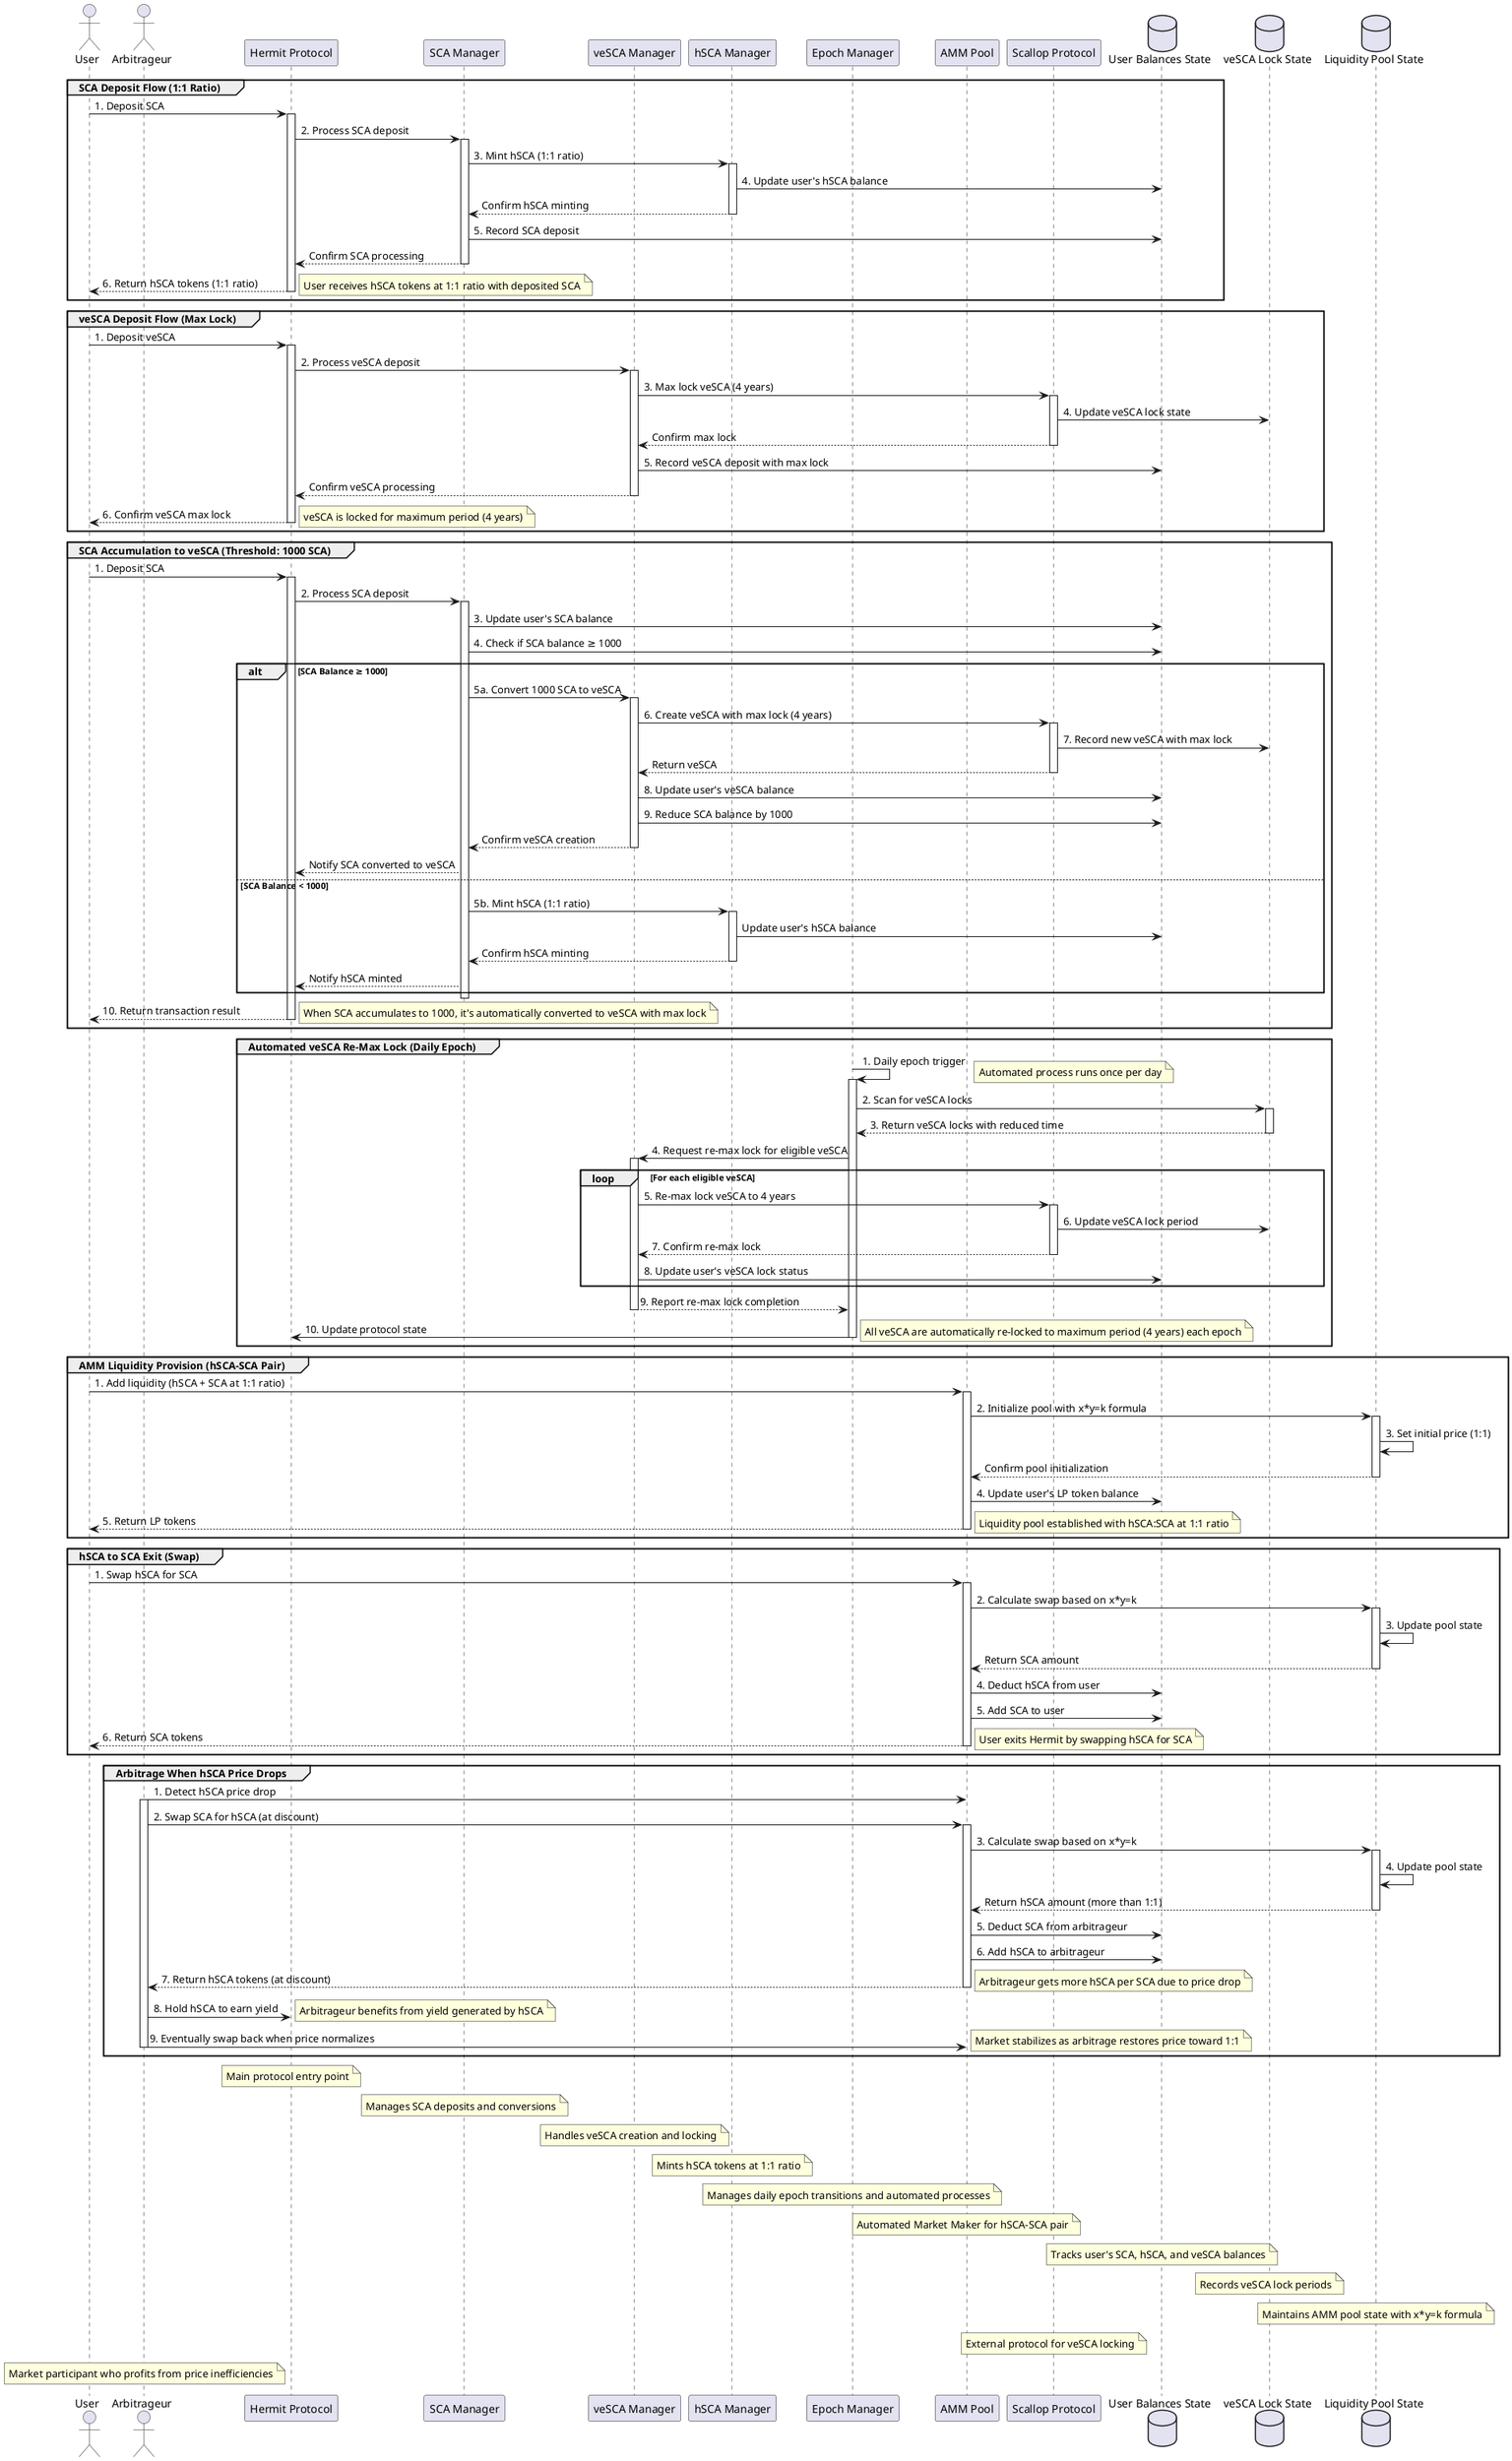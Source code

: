 @startuml Hermit SCA and veSCA Deposit Flow Sequence

' Define participants
actor User
actor "Arbitrageur" as Arbitrageur
participant "Hermit Protocol" as Hermit
participant "SCA Manager" as SCAManager
participant "veSCA Manager" as vESCAManager
participant "hSCA Manager" as hSCAManager
participant "Epoch Manager" as EpochManager
participant "AMM Pool" as AMMPool
participant "Scallop Protocol" as Scallop
database "User Balances State" as UserBalances
database "veSCA Lock State" as vESCALockState
database "Liquidity Pool State" as LiquidityPoolState

' Style
skinparam sequence {
    ParticipantBackgroundColor LightBlue
    ActorBackgroundColor LightGreen
    DatabaseBackgroundColor LightPink
    LifeLineColor Gray
    BorderColor Black
}

' SCA Deposit Flow
group SCA Deposit Flow (1:1 Ratio)
    User -> Hermit: 1. Deposit SCA
    activate Hermit
    
    Hermit -> SCAManager: 2. Process SCA deposit
    activate SCAManager
    
    SCAManager -> hSCAManager: 3. Mint hSCA (1:1 ratio)
    activate hSCAManager
    
    hSCAManager -> UserBalances: 4. Update user's hSCA balance
    hSCAManager --> SCAManager: Confirm hSCA minting
    deactivate hSCAManager
    
    SCAManager -> UserBalances: 5. Record SCA deposit
    SCAManager --> Hermit: Confirm SCA processing
    deactivate SCAManager
    
    Hermit --> User: 6. Return hSCA tokens (1:1 ratio)
    deactivate Hermit
    
    note right: User receives hSCA tokens at 1:1 ratio with deposited SCA
end

' veSCA Deposit Flow
group veSCA Deposit Flow (Max Lock)
    User -> Hermit: 1. Deposit veSCA
    activate Hermit
    
    Hermit -> vESCAManager: 2. Process veSCA deposit
    activate vESCAManager
    
    vESCAManager -> Scallop: 3. Max lock veSCA (4 years)
    activate Scallop
    
    Scallop -> vESCALockState: 4. Update veSCA lock state
    Scallop --> vESCAManager: Confirm max lock
    deactivate Scallop
    
    vESCAManager -> UserBalances: 5. Record veSCA deposit with max lock
    vESCAManager --> Hermit: Confirm veSCA processing
    deactivate vESCAManager
    
    Hermit --> User: 6. Confirm veSCA max lock
    deactivate Hermit
    
    note right: veSCA is locked for maximum period (4 years)
end

' SCA Accumulation Flow
group SCA Accumulation to veSCA (Threshold: 1000 SCA)
    User -> Hermit: 1. Deposit SCA
    activate Hermit
    
    Hermit -> SCAManager: 2. Process SCA deposit
    activate SCAManager
    
    SCAManager -> UserBalances: 3. Update user's SCA balance
    
    SCAManager -> UserBalances: 4. Check if SCA balance ≥ 1000
    
    alt SCA Balance ≥ 1000
        SCAManager -> vESCAManager: 5a. Convert 1000 SCA to veSCA
        activate vESCAManager
        
        vESCAManager -> Scallop: 6. Create veSCA with max lock (4 years)
        activate Scallop
        
        Scallop -> vESCALockState: 7. Record new veSCA with max lock
        Scallop --> vESCAManager: Return veSCA
        deactivate Scallop
        
        vESCAManager -> UserBalances: 8. Update user's veSCA balance
        vESCAManager -> UserBalances: 9. Reduce SCA balance by 1000
        
        vESCAManager --> SCAManager: Confirm veSCA creation
        deactivate vESCAManager
        
        SCAManager --> Hermit: Notify SCA converted to veSCA
    else SCA Balance < 1000
        SCAManager -> hSCAManager: 5b. Mint hSCA (1:1 ratio)
        activate hSCAManager
        
        hSCAManager -> UserBalances: Update user's hSCA balance
        hSCAManager --> SCAManager: Confirm hSCA minting
        deactivate hSCAManager
        
        SCAManager --> Hermit: Notify hSCA minted
    end
    
    deactivate SCAManager
    Hermit --> User: 10. Return transaction result
    deactivate Hermit
    
    note right: When SCA accumulates to 1000, it's automatically converted to veSCA with max lock
end

' Automated veSCA Re-Max Lock Flow
group Automated veSCA Re-Max Lock (Daily Epoch)
    EpochManager -> EpochManager: 1. Daily epoch trigger
    activate EpochManager
    note right: Automated process runs once per day
    
    EpochManager -> vESCALockState: 2. Scan for veSCA locks
    activate vESCALockState
    
    vESCALockState --> EpochManager: 3. Return veSCA locks with reduced time
    deactivate vESCALockState
    
    EpochManager -> vESCAManager: 4. Request re-max lock for eligible veSCA
    activate vESCAManager
    
    loop For each eligible veSCA
        vESCAManager -> Scallop: 5. Re-max lock veSCA to 4 years
        activate Scallop
        
        Scallop -> vESCALockState: 6. Update veSCA lock period
        Scallop --> vESCAManager: 7. Confirm re-max lock
        deactivate Scallop
        
        vESCAManager -> UserBalances: 8. Update user's veSCA lock status
    end
    
    vESCAManager --> EpochManager: 9. Report re-max lock completion
    deactivate vESCAManager
    
    EpochManager -> Hermit: 10. Update protocol state
    deactivate EpochManager
    
    note right: All veSCA are automatically re-locked to maximum period (4 years) each epoch
end

' AMM Liquidity Provision Flow
group AMM Liquidity Provision (hSCA-SCA Pair)
    User -> AMMPool: 1. Add liquidity (hSCA + SCA at 1:1 ratio)
    activate AMMPool
    
    AMMPool -> LiquidityPoolState: 2. Initialize pool with x*y=k formula
    activate LiquidityPoolState
    
    LiquidityPoolState -> LiquidityPoolState: 3. Set initial price (1:1)
    LiquidityPoolState --> AMMPool: Confirm pool initialization
    deactivate LiquidityPoolState
    
    AMMPool -> UserBalances: 4. Update user's LP token balance
    AMMPool --> User: 5. Return LP tokens
    deactivate AMMPool
    
    note right: Liquidity pool established with hSCA:SCA at 1:1 ratio
end

' hSCA to SCA Exit Flow
group hSCA to SCA Exit (Swap)
    User -> AMMPool: 1. Swap hSCA for SCA
    activate AMMPool
    
    AMMPool -> LiquidityPoolState: 2. Calculate swap based on x*y=k
    activate LiquidityPoolState
    
    LiquidityPoolState -> LiquidityPoolState: 3. Update pool state
    LiquidityPoolState --> AMMPool: Return SCA amount
    deactivate LiquidityPoolState
    
    AMMPool -> UserBalances: 4. Deduct hSCA from user
    AMMPool -> UserBalances: 5. Add SCA to user
    
    AMMPool --> User: 6. Return SCA tokens
    deactivate AMMPool
    
    note right: User exits Hermit by swapping hSCA for SCA
end

' Arbitrage Flow (When hSCA Price Drops)
group Arbitrage When hSCA Price Drops
    Arbitrageur -> AMMPool: 1. Detect hSCA price drop
    activate Arbitrageur
    
    Arbitrageur -> AMMPool: 2. Swap SCA for hSCA (at discount)
    activate AMMPool
    
    AMMPool -> LiquidityPoolState: 3. Calculate swap based on x*y=k
    activate LiquidityPoolState
    
    LiquidityPoolState -> LiquidityPoolState: 4. Update pool state
    LiquidityPoolState --> AMMPool: Return hSCA amount (more than 1:1)
    deactivate LiquidityPoolState
    
    AMMPool -> UserBalances: 5. Deduct SCA from arbitrageur
    AMMPool -> UserBalances: 6. Add hSCA to arbitrageur
    
    AMMPool --> Arbitrageur: 7. Return hSCA tokens (at discount)
    deactivate AMMPool
    
    note right: Arbitrageur gets more hSCA per SCA due to price drop
    
    Arbitrageur -> Hermit: 8. Hold hSCA to earn yield
    note right: Arbitrageur benefits from yield generated by hSCA
    
    Arbitrageur -> AMMPool: 9. Eventually swap back when price normalizes
    note right: Market stabilizes as arbitrage restores price toward 1:1
    deactivate Arbitrageur
end

' Add notes
note over Hermit: Main protocol entry point
note over SCAManager: Manages SCA deposits and conversions
note over vESCAManager: Handles veSCA creation and locking
note over hSCAManager: Mints hSCA tokens at 1:1 ratio
note over EpochManager: Manages daily epoch transitions and automated processes
note over AMMPool: Automated Market Maker for hSCA-SCA pair
note over UserBalances: Tracks user's SCA, hSCA, and veSCA balances
note over vESCALockState: Records veSCA lock periods
note over LiquidityPoolState: Maintains AMM pool state with x*y=k formula
note over Scallop: External protocol for veSCA locking
note over Arbitrageur: Market participant who profits from price inefficiencies

@enduml 